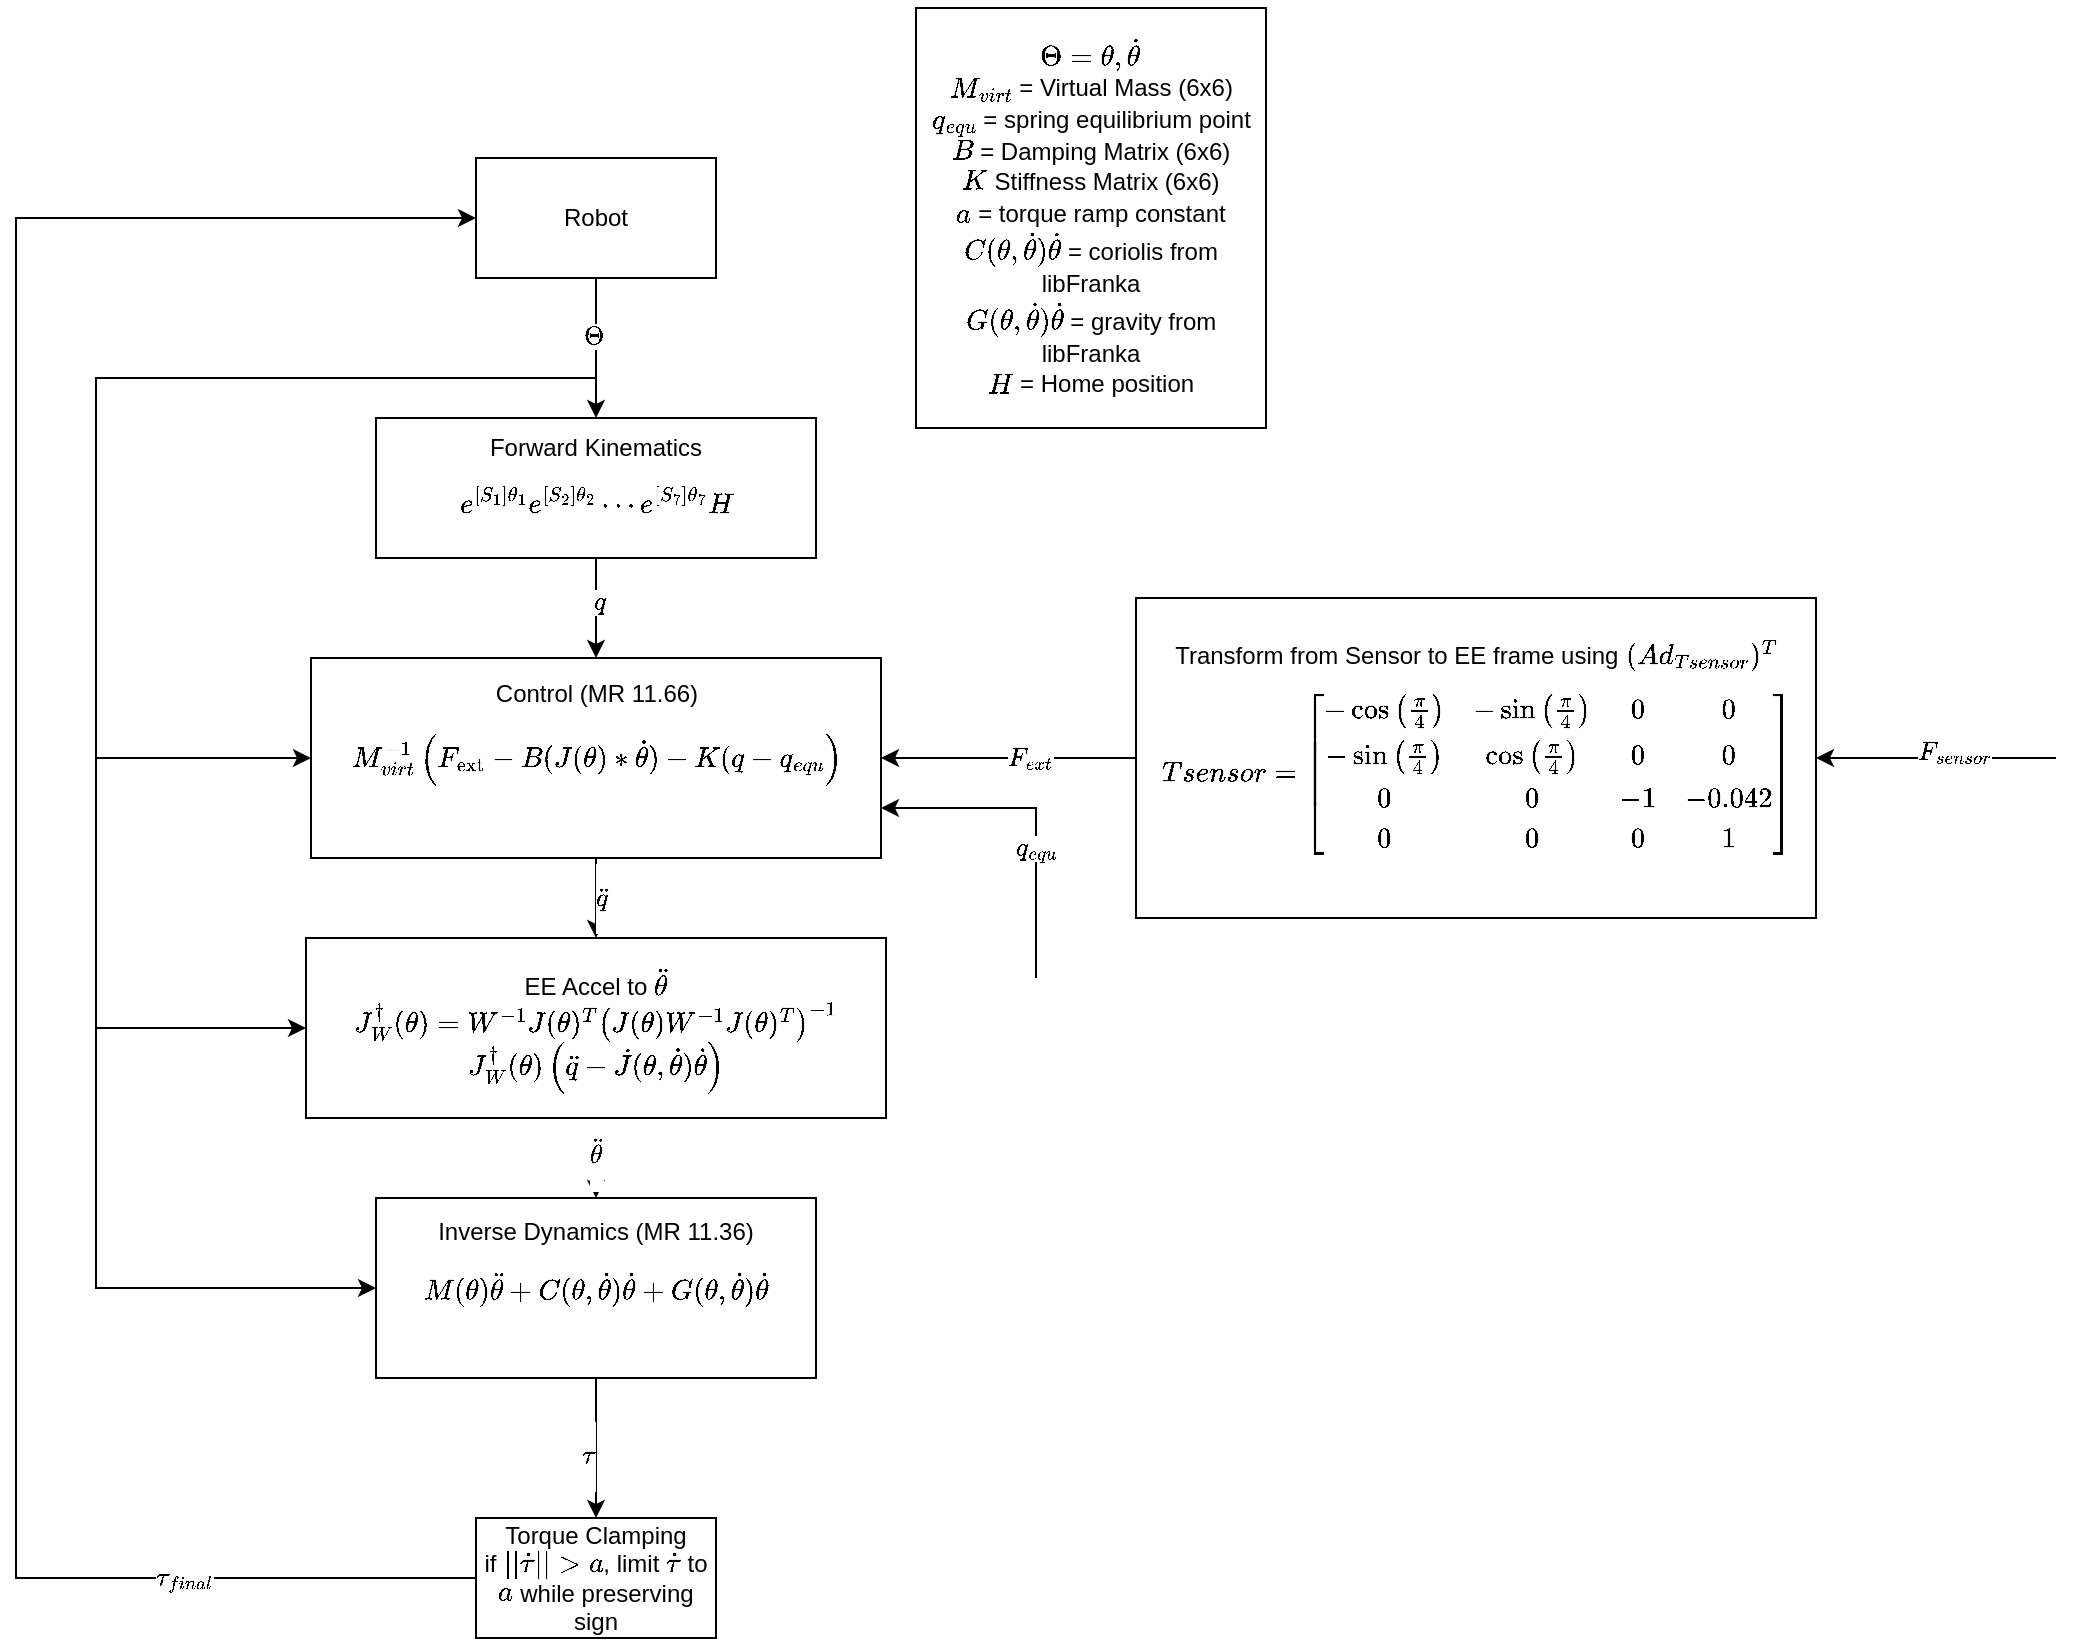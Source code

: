 <mxfile version="28.0.0">
  <diagram name="Page-1" id="zEqlK7t6ldvu853xDJui">
    <mxGraphModel dx="1360" dy="1865" grid="1" gridSize="10" guides="1" tooltips="1" connect="1" arrows="1" fold="1" page="1" pageScale="1" pageWidth="850" pageHeight="1100" math="1" shadow="0">
      <root>
        <mxCell id="0" />
        <mxCell id="1" parent="0" />
        <mxCell id="jYTH6Jz3JsOvPJAKBcka-1" value="&lt;div&gt;Robot&lt;/div&gt;" style="rounded=0;whiteSpace=wrap;html=1;" parent="1" vertex="1">
          <mxGeometry x="440" y="20" width="120" height="60" as="geometry" />
        </mxCell>
        <mxCell id="jYTH6Jz3JsOvPJAKBcka-69" style="edgeStyle=orthogonalEdgeStyle;rounded=0;orthogonalLoop=1;jettySize=auto;html=1;exitX=0.5;exitY=1;exitDx=0;exitDy=0;entryX=0.5;entryY=0;entryDx=0;entryDy=0;" parent="1" source="jYTH6Jz3JsOvPJAKBcka-4" target="jYTH6Jz3JsOvPJAKBcka-5" edge="1">
          <mxGeometry relative="1" as="geometry" />
        </mxCell>
        <mxCell id="jYTH6Jz3JsOvPJAKBcka-70" value="$$\tau$$" style="edgeLabel;html=1;align=center;verticalAlign=middle;resizable=0;points=[];" parent="jYTH6Jz3JsOvPJAKBcka-69" vertex="1" connectable="0">
          <mxGeometry x="0.12" y="-4" relative="1" as="geometry">
            <mxPoint as="offset" />
          </mxGeometry>
        </mxCell>
        <mxCell id="jYTH6Jz3JsOvPJAKBcka-4" value="&lt;div&gt;Inverse Dynamics (MR 11.36)&lt;/div&gt;&lt;div&gt;$$M(\theta)\ddot{\theta} + C(\theta, \dot{\theta})\dot{\theta} + G(\theta, \dot{\theta})\dot{\theta}$$&lt;br&gt;&lt;/div&gt;" style="rounded=0;whiteSpace=wrap;html=1;" parent="1" vertex="1">
          <mxGeometry x="390" y="540" width="220" height="90" as="geometry" />
        </mxCell>
        <mxCell id="jYTH6Jz3JsOvPJAKBcka-73" style="edgeStyle=orthogonalEdgeStyle;rounded=0;orthogonalLoop=1;jettySize=auto;html=1;exitX=0;exitY=0.5;exitDx=0;exitDy=0;entryX=0;entryY=0.5;entryDx=0;entryDy=0;" parent="1" source="jYTH6Jz3JsOvPJAKBcka-5" target="jYTH6Jz3JsOvPJAKBcka-1" edge="1">
          <mxGeometry relative="1" as="geometry">
            <Array as="points">
              <mxPoint x="210" y="730" />
              <mxPoint x="210" y="50" />
            </Array>
          </mxGeometry>
        </mxCell>
        <mxCell id="jYTH6Jz3JsOvPJAKBcka-74" value="$$\tau_{final}$$" style="edgeLabel;html=1;align=center;verticalAlign=middle;resizable=0;points=[];" parent="jYTH6Jz3JsOvPJAKBcka-73" vertex="1" connectable="0">
          <mxGeometry x="-0.744" relative="1" as="geometry">
            <mxPoint as="offset" />
          </mxGeometry>
        </mxCell>
        <mxCell id="jYTH6Jz3JsOvPJAKBcka-5" value="&lt;div&gt;Torque Clamping&lt;/div&gt;if \(||\dot\tau|| &amp;gt; a\), limit \(\dot\tau\) to \(a\) while preserving sign" style="rounded=0;whiteSpace=wrap;html=1;" parent="1" vertex="1">
          <mxGeometry x="440" y="700" width="120" height="60" as="geometry" />
        </mxCell>
        <mxCell id="jYTH6Jz3JsOvPJAKBcka-61" style="edgeStyle=orthogonalEdgeStyle;rounded=0;orthogonalLoop=1;jettySize=auto;html=1;exitX=0.5;exitY=1;exitDx=0;exitDy=0;entryX=0.5;entryY=0;entryDx=0;entryDy=0;" parent="1" source="jYTH6Jz3JsOvPJAKBcka-6" target="jYTH6Jz3JsOvPJAKBcka-4" edge="1">
          <mxGeometry relative="1" as="geometry" />
        </mxCell>
        <mxCell id="jYTH6Jz3JsOvPJAKBcka-62" value="$$\ddot{\theta}$$" style="edgeLabel;html=1;align=center;verticalAlign=middle;resizable=0;points=[];" parent="jYTH6Jz3JsOvPJAKBcka-61" vertex="1" connectable="0">
          <mxGeometry x="-0.156" relative="1" as="geometry">
            <mxPoint as="offset" />
          </mxGeometry>
        </mxCell>
        <mxCell id="jYTH6Jz3JsOvPJAKBcka-6" value="EE Accel to \(\ddot{\theta}\)&lt;br&gt;\(J^{\dagger}_W(\theta) = W^{-1} J(\theta)^T \left( J(\theta) W^{-1} J(\theta)^T \right)^{-1}\)&lt;br&gt;\(J^{\dagger}_W(\theta) \left( \ddot{q} - \dot{J}(\theta, \dot{\theta}) \dot{\theta} \right)&lt;br&gt;\)" style="rounded=0;whiteSpace=wrap;html=1;" parent="1" vertex="1">
          <mxGeometry x="355" y="410" width="290" height="90" as="geometry" />
        </mxCell>
        <mxCell id="jYTH6Jz3JsOvPJAKBcka-54" style="edgeStyle=orthogonalEdgeStyle;rounded=0;orthogonalLoop=1;jettySize=auto;html=1;exitX=0.5;exitY=1;exitDx=0;exitDy=0;entryX=0;entryY=0.5;entryDx=0;entryDy=0;" parent="1" source="jYTH6Jz3JsOvPJAKBcka-1" target="jYTH6Jz3JsOvPJAKBcka-6" edge="1">
          <mxGeometry relative="1" as="geometry">
            <Array as="points">
              <mxPoint x="500" y="130" />
              <mxPoint x="250" y="130" />
              <mxPoint x="250" y="455" />
            </Array>
            <mxPoint x="460" y="80" as="sourcePoint" />
            <mxPoint x="350" y="430" as="targetPoint" />
          </mxGeometry>
        </mxCell>
        <mxCell id="jYTH6Jz3JsOvPJAKBcka-36" style="edgeStyle=orthogonalEdgeStyle;rounded=0;orthogonalLoop=1;jettySize=auto;html=1;exitX=0.5;exitY=1;exitDx=0;exitDy=0;entryX=0.5;entryY=0;entryDx=0;entryDy=0;" parent="1" source="jYTH6Jz3JsOvPJAKBcka-17" target="jYTH6Jz3JsOvPJAKBcka-18" edge="1">
          <mxGeometry relative="1" as="geometry" />
        </mxCell>
        <mxCell id="K6AiGifMPzE6-kjP8r4b-8" value="\(q\)" style="edgeLabel;html=1;align=center;verticalAlign=middle;resizable=0;points=[];" parent="jYTH6Jz3JsOvPJAKBcka-36" vertex="1" connectable="0">
          <mxGeometry x="-0.15" y="2" relative="1" as="geometry">
            <mxPoint as="offset" />
          </mxGeometry>
        </mxCell>
        <mxCell id="jYTH6Jz3JsOvPJAKBcka-17" value="Forward Kinematics&lt;br&gt;$$e^{[S_1]\theta_1} e^{[S_2]\theta_2} \cdots e^{[S_7]\theta_7} H&lt;br&gt;$$" style="rounded=0;whiteSpace=wrap;html=1;" parent="1" vertex="1">
          <mxGeometry x="390" y="150" width="220" height="70" as="geometry" />
        </mxCell>
        <mxCell id="jYTH6Jz3JsOvPJAKBcka-48" style="edgeStyle=orthogonalEdgeStyle;rounded=0;orthogonalLoop=1;jettySize=auto;html=1;exitX=0.5;exitY=1;exitDx=0;exitDy=0;entryX=0.5;entryY=0;entryDx=0;entryDy=0;" parent="1" source="jYTH6Jz3JsOvPJAKBcka-18" target="jYTH6Jz3JsOvPJAKBcka-6" edge="1">
          <mxGeometry relative="1" as="geometry" />
        </mxCell>
        <mxCell id="jYTH6Jz3JsOvPJAKBcka-51" value="$$\ddot{q}$$" style="edgeLabel;html=1;align=center;verticalAlign=middle;resizable=0;points=[];" parent="jYTH6Jz3JsOvPJAKBcka-48" vertex="1" connectable="0">
          <mxGeometry x="-0.018" y="3" relative="1" as="geometry">
            <mxPoint as="offset" />
          </mxGeometry>
        </mxCell>
        <mxCell id="jYTH6Jz3JsOvPJAKBcka-18" value="&lt;div&gt;Control (MR 11.66)&lt;br&gt;&lt;/div&gt;&lt;div&gt;$$M_{virt}^{-1} \left( F_{\text{ext}} - B (J(\theta) * \dot\theta) - K (q - q_{equ} \right)&lt;br&gt;$$&lt;br&gt;&lt;/div&gt;" style="rounded=0;whiteSpace=wrap;html=1;" parent="1" vertex="1">
          <mxGeometry x="357.5" y="270" width="285" height="100" as="geometry" />
        </mxCell>
        <mxCell id="jYTH6Jz3JsOvPJAKBcka-40" value="" style="endArrow=classic;html=1;rounded=0;entryX=1;entryY=0.5;entryDx=0;entryDy=0;" parent="1" target="XGiLKBSpAevxkSpyMMWM-2" edge="1">
          <mxGeometry width="50" height="50" relative="1" as="geometry">
            <mxPoint x="1230" y="320" as="sourcePoint" />
            <mxPoint x="1030" y="180" as="targetPoint" />
          </mxGeometry>
        </mxCell>
        <mxCell id="jYTH6Jz3JsOvPJAKBcka-44" value="$$F_{sensor}$$" style="edgeLabel;html=1;align=center;verticalAlign=middle;resizable=0;points=[];" parent="jYTH6Jz3JsOvPJAKBcka-40" vertex="1" connectable="0">
          <mxGeometry x="-0.154" y="-3" relative="1" as="geometry">
            <mxPoint as="offset" />
          </mxGeometry>
        </mxCell>
        <mxCell id="K6AiGifMPzE6-kjP8r4b-1" value="&lt;div style=&quot;line-height: 130%;&quot;&gt;\(\Theta = \theta,\dot{\theta}\)&lt;br&gt;\(M_{virt}\) = Virtual Mass (6x6)&lt;br&gt;\(q_{equ}\) = spring equilibrium point&lt;br&gt;\(B\) = Damping Matrix (6x6)&lt;br&gt;\(K\) Stiffness Matrix (6x6)&lt;br&gt;\(a\) = torque ramp constant&lt;br&gt;\(C(\theta, \dot{\theta})\dot{\theta}\) = coriolis from libFranka&lt;br&gt;\(G(\theta, \dot{\theta})\dot{\theta}\) = gravity from libFranka&lt;/div&gt;&lt;div style=&quot;line-height: 130%;&quot;&gt;\(H\) = Home position&lt;br&gt;&lt;/div&gt;" style="rounded=0;whiteSpace=wrap;html=1;" parent="1" vertex="1">
          <mxGeometry x="660" y="-55" width="175" height="210" as="geometry" />
        </mxCell>
        <mxCell id="K6AiGifMPzE6-kjP8r4b-9" value="" style="endArrow=classic;html=1;rounded=0;entryX=0;entryY=0.5;entryDx=0;entryDy=0;" parent="1" target="jYTH6Jz3JsOvPJAKBcka-18" edge="1">
          <mxGeometry width="50" height="50" relative="1" as="geometry">
            <mxPoint x="250" y="320" as="sourcePoint" />
            <mxPoint x="285" y="260" as="targetPoint" />
            <Array as="points">
              <mxPoint x="285" y="320" />
            </Array>
          </mxGeometry>
        </mxCell>
        <mxCell id="lPvl20YBtdKhUg3KRUHm-1" value="" style="endArrow=classic;html=1;rounded=0;entryX=0;entryY=0.5;entryDx=0;entryDy=0;" parent="1" target="jYTH6Jz3JsOvPJAKBcka-4" edge="1">
          <mxGeometry width="50" height="50" relative="1" as="geometry">
            <mxPoint x="250" y="450" as="sourcePoint" />
            <mxPoint x="450" y="380" as="targetPoint" />
            <Array as="points">
              <mxPoint x="250" y="585" />
            </Array>
          </mxGeometry>
        </mxCell>
        <mxCell id="lPvl20YBtdKhUg3KRUHm-2" value="" style="endArrow=classic;html=1;rounded=0;entryX=0.5;entryY=0;entryDx=0;entryDy=0;" parent="1" target="jYTH6Jz3JsOvPJAKBcka-17" edge="1">
          <mxGeometry width="50" height="50" relative="1" as="geometry">
            <mxPoint x="500" y="100" as="sourcePoint" />
            <mxPoint x="450" y="380" as="targetPoint" />
          </mxGeometry>
        </mxCell>
        <mxCell id="lPvl20YBtdKhUg3KRUHm-5" value="\(\Theta\)" style="edgeLabel;html=1;align=center;verticalAlign=middle;resizable=0;points=[];" parent="lPvl20YBtdKhUg3KRUHm-2" vertex="1" connectable="0">
          <mxGeometry x="-0.64" y="-1" relative="1" as="geometry">
            <mxPoint as="offset" />
          </mxGeometry>
        </mxCell>
        <mxCell id="lPvl20YBtdKhUg3KRUHm-6" value="" style="endArrow=classic;html=1;rounded=0;entryX=1;entryY=0.75;entryDx=0;entryDy=0;" parent="1" target="jYTH6Jz3JsOvPJAKBcka-18" edge="1">
          <mxGeometry width="50" height="50" relative="1" as="geometry">
            <mxPoint x="720" y="430" as="sourcePoint" />
            <mxPoint x="450" y="350" as="targetPoint" />
            <Array as="points">
              <mxPoint x="720" y="345" />
            </Array>
          </mxGeometry>
        </mxCell>
        <mxCell id="lPvl20YBtdKhUg3KRUHm-7" value="\(q_{equ}\)" style="edgeLabel;html=1;align=center;verticalAlign=middle;resizable=0;points=[];" parent="lPvl20YBtdKhUg3KRUHm-6" vertex="1" connectable="0">
          <mxGeometry x="-0.2" relative="1" as="geometry">
            <mxPoint as="offset" />
          </mxGeometry>
        </mxCell>
        <mxCell id="XGiLKBSpAevxkSpyMMWM-2" value="Transform from Sensor to EE frame using \(({Ad_{Tsensor}})^T\)&lt;br&gt;$$Tsensor = \begin{bmatrix}&lt;br&gt;&amp;nbsp; -\cos\left(\frac{\pi}{4}\right) &amp;amp; -\sin\left(\frac{\pi}{4}\right) &amp;amp; 0 &amp;amp; 0 \\&lt;br&gt;&amp;nbsp; -\sin\left(\frac{\pi}{4}\right) &amp;amp;&amp;nbsp; \cos\left(\frac{\pi}{4}\right) &amp;amp; 0 &amp;amp; 0 \\&lt;br&gt;&amp;nbsp;&amp;nbsp; 0&amp;nbsp;&amp;nbsp;&amp;nbsp;&amp;nbsp;&amp;nbsp;&amp;nbsp;&amp;nbsp;&amp;nbsp;&amp;nbsp;&amp;nbsp;&amp;nbsp;&amp;nbsp;&amp;nbsp;&amp;nbsp;&amp;nbsp;&amp;nbsp;&amp;nbsp;&amp;nbsp;&amp;nbsp;&amp;nbsp;&amp;nbsp;&amp;nbsp;&amp;nbsp;&amp;nbsp;&amp;nbsp;&amp;nbsp;&amp;nbsp;&amp;nbsp;&amp;nbsp; &amp;amp;&amp;nbsp; 0&amp;nbsp;&amp;nbsp;&amp;nbsp;&amp;nbsp;&amp;nbsp;&amp;nbsp;&amp;nbsp;&amp;nbsp;&amp;nbsp;&amp;nbsp;&amp;nbsp;&amp;nbsp;&amp;nbsp;&amp;nbsp;&amp;nbsp;&amp;nbsp;&amp;nbsp;&amp;nbsp;&amp;nbsp;&amp;nbsp;&amp;nbsp;&amp;nbsp;&amp;nbsp;&amp;nbsp;&amp;nbsp;&amp;nbsp;&amp;nbsp;&amp;nbsp;&amp;nbsp; &amp;amp; -1 &amp;amp; -0.042 \\&lt;br&gt;&amp;nbsp;&amp;nbsp; 0&amp;nbsp;&amp;nbsp;&amp;nbsp;&amp;nbsp;&amp;nbsp;&amp;nbsp;&amp;nbsp;&amp;nbsp;&amp;nbsp;&amp;nbsp;&amp;nbsp;&amp;nbsp;&amp;nbsp;&amp;nbsp;&amp;nbsp;&amp;nbsp;&amp;nbsp;&amp;nbsp;&amp;nbsp;&amp;nbsp;&amp;nbsp;&amp;nbsp;&amp;nbsp;&amp;nbsp;&amp;nbsp;&amp;nbsp;&amp;nbsp;&amp;nbsp;&amp;nbsp; &amp;amp;&amp;nbsp; 0&amp;nbsp;&amp;nbsp;&amp;nbsp;&amp;nbsp;&amp;nbsp;&amp;nbsp;&amp;nbsp;&amp;nbsp;&amp;nbsp;&amp;nbsp;&amp;nbsp;&amp;nbsp;&amp;nbsp;&amp;nbsp;&amp;nbsp;&amp;nbsp;&amp;nbsp;&amp;nbsp;&amp;nbsp;&amp;nbsp;&amp;nbsp;&amp;nbsp;&amp;nbsp;&amp;nbsp;&amp;nbsp;&amp;nbsp;&amp;nbsp;&amp;nbsp;&amp;nbsp; &amp;amp;&amp;nbsp; 0 &amp;amp; 1&lt;br&gt;\end{bmatrix}&lt;br&gt;$$" style="rounded=0;whiteSpace=wrap;html=1;" vertex="1" parent="1">
          <mxGeometry x="770" y="240" width="340" height="160" as="geometry" />
        </mxCell>
        <mxCell id="XGiLKBSpAevxkSpyMMWM-3" value="" style="endArrow=classic;html=1;rounded=0;entryX=1;entryY=0.5;entryDx=0;entryDy=0;exitX=0;exitY=0.5;exitDx=0;exitDy=0;" edge="1" parent="1" source="XGiLKBSpAevxkSpyMMWM-2" target="jYTH6Jz3JsOvPJAKBcka-18">
          <mxGeometry width="50" height="50" relative="1" as="geometry">
            <mxPoint x="730" y="370" as="sourcePoint" />
            <mxPoint x="780" y="320" as="targetPoint" />
          </mxGeometry>
        </mxCell>
        <mxCell id="XGiLKBSpAevxkSpyMMWM-4" value="$$F_{ext}$$" style="edgeLabel;html=1;align=center;verticalAlign=middle;resizable=0;points=[];" vertex="1" connectable="0" parent="XGiLKBSpAevxkSpyMMWM-3">
          <mxGeometry x="-0.169" relative="1" as="geometry">
            <mxPoint as="offset" />
          </mxGeometry>
        </mxCell>
      </root>
    </mxGraphModel>
  </diagram>
</mxfile>
